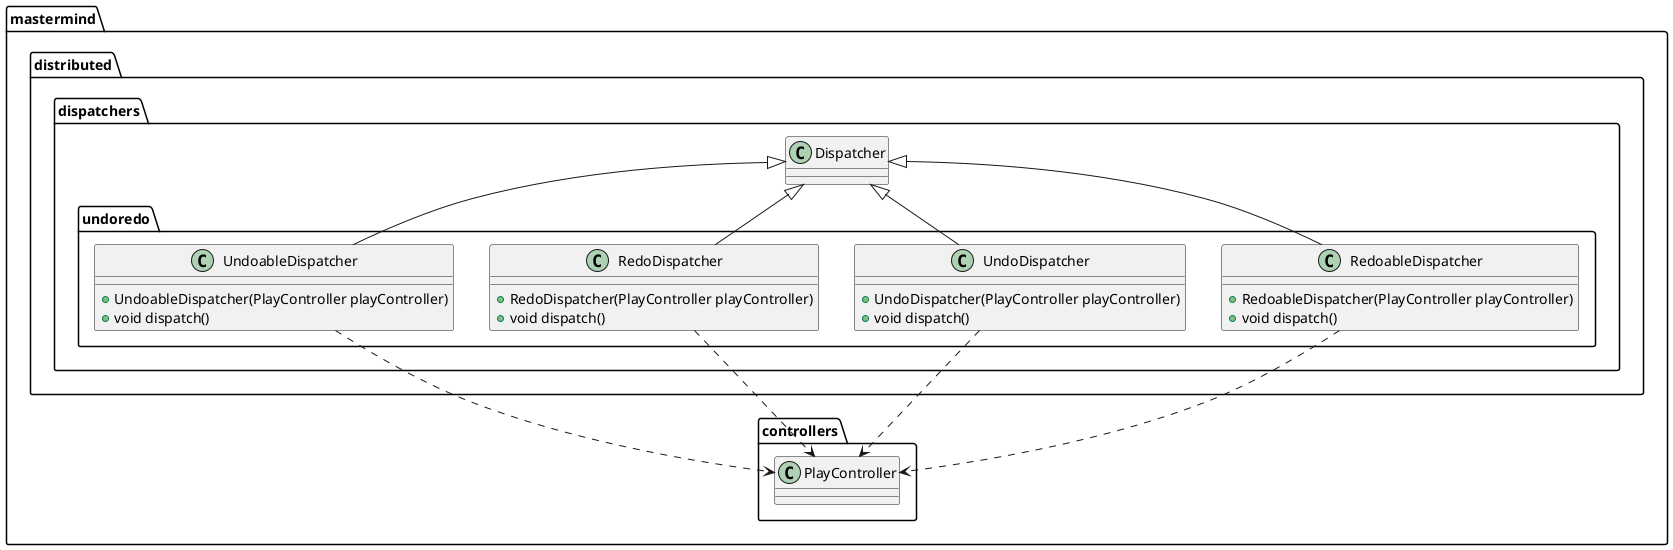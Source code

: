 @startuml

class mastermind.distributed.dispatchers.undoredo.RedoableDispatcher [[java:jprieto.mastermind.distributed.dispatchers.undoredo.RedoableDispatcher]] {
	+RedoableDispatcher(PlayController playController)
	+void dispatch()
}
mastermind.distributed.dispatchers.Dispatcher <|-- mastermind.distributed.dispatchers.undoredo.RedoableDispatcher
mastermind.distributed.dispatchers.undoredo.RedoableDispatcher ..> mastermind.controllers.PlayController

class mastermind.distributed.dispatchers.undoredo.UndoDispatcher [[java:jprieto.mastermind.distributed.dispatchers.undoredo.UndoDispatcher]] {
	+UndoDispatcher(PlayController playController)
	+void dispatch()
}
mastermind.distributed.dispatchers.Dispatcher <|-- mastermind.distributed.dispatchers.undoredo.UndoDispatcher
mastermind.distributed.dispatchers.undoredo.UndoDispatcher ..> mastermind.controllers.PlayController


class mastermind.distributed.dispatchers.undoredo.RedoDispatcher [[java:jprieto.mastermind.distributed.dispatchers.undoredo.RedoDispatcher]] {
	+RedoDispatcher(PlayController playController)
	+void dispatch()
}
mastermind.distributed.dispatchers.Dispatcher <|-- mastermind.distributed.dispatchers.undoredo.RedoDispatcher
mastermind.distributed.dispatchers.undoredo.RedoDispatcher ..> mastermind.controllers.PlayController


class mastermind.distributed.dispatchers.undoredo.UndoableDispatcher [[java:jprieto.mastermind.distributed.dispatchers.undoredo.UndoableDispatcher]] {
	+UndoableDispatcher(PlayController playController)
	+void dispatch()
}
mastermind.distributed.dispatchers.Dispatcher <|-- mastermind.distributed.dispatchers.undoredo.UndoableDispatcher
mastermind.distributed.dispatchers.undoredo.UndoableDispatcher ..> mastermind.controllers.PlayController


@enduml